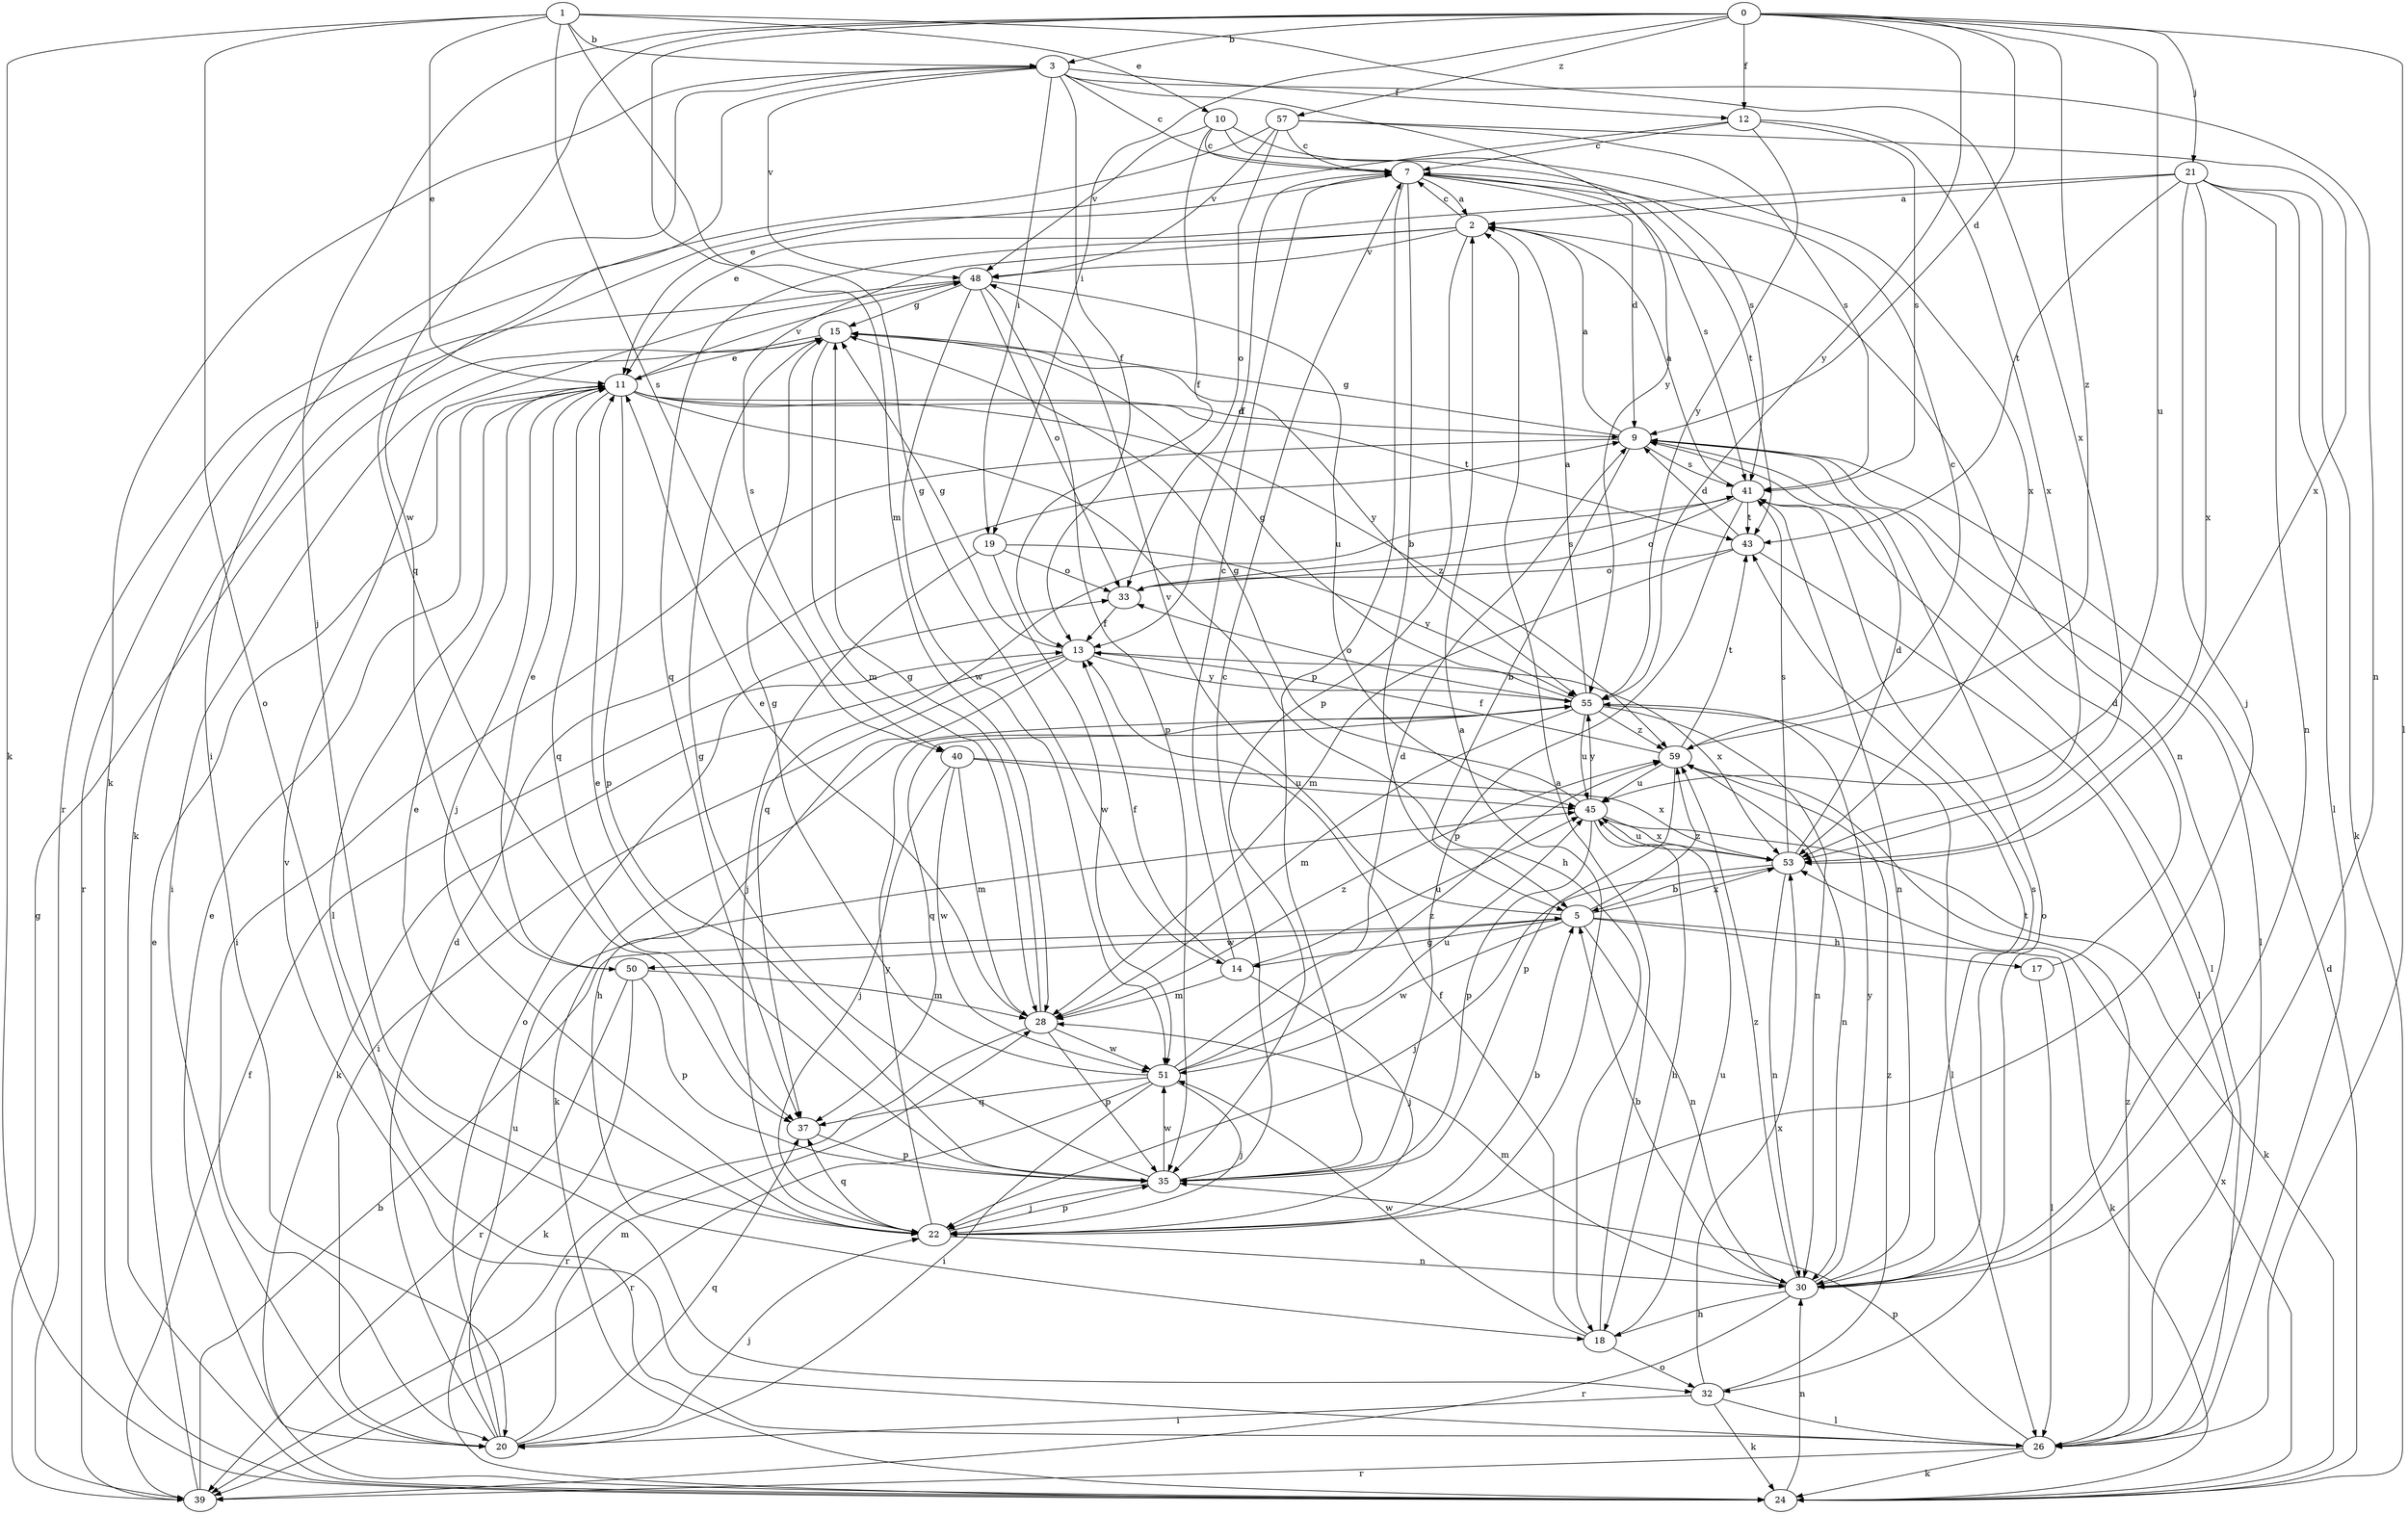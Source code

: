 strict digraph  {
0;
1;
2;
3;
5;
7;
9;
10;
11;
12;
13;
14;
15;
17;
18;
19;
20;
21;
22;
24;
26;
28;
30;
32;
33;
35;
37;
39;
40;
41;
43;
45;
48;
50;
51;
53;
55;
57;
59;
0 -> 3  [label=b];
0 -> 9  [label=d];
0 -> 12  [label=f];
0 -> 19  [label=i];
0 -> 21  [label=j];
0 -> 22  [label=j];
0 -> 26  [label=l];
0 -> 28  [label=m];
0 -> 37  [label=q];
0 -> 45  [label=u];
0 -> 55  [label=y];
0 -> 57  [label=z];
0 -> 59  [label=z];
1 -> 3  [label=b];
1 -> 10  [label=e];
1 -> 11  [label=e];
1 -> 14  [label=g];
1 -> 24  [label=k];
1 -> 32  [label=o];
1 -> 40  [label=s];
1 -> 53  [label=x];
2 -> 7  [label=c];
2 -> 30  [label=n];
2 -> 35  [label=p];
2 -> 37  [label=q];
2 -> 40  [label=s];
2 -> 48  [label=v];
3 -> 7  [label=c];
3 -> 12  [label=f];
3 -> 13  [label=f];
3 -> 19  [label=i];
3 -> 20  [label=i];
3 -> 24  [label=k];
3 -> 30  [label=n];
3 -> 48  [label=v];
3 -> 50  [label=w];
3 -> 55  [label=y];
5 -> 14  [label=g];
5 -> 17  [label=h];
5 -> 24  [label=k];
5 -> 30  [label=n];
5 -> 48  [label=v];
5 -> 50  [label=w];
5 -> 51  [label=w];
5 -> 53  [label=x];
5 -> 59  [label=z];
7 -> 2  [label=a];
7 -> 5  [label=b];
7 -> 9  [label=d];
7 -> 13  [label=f];
7 -> 24  [label=k];
7 -> 35  [label=p];
7 -> 41  [label=s];
7 -> 43  [label=t];
9 -> 2  [label=a];
9 -> 5  [label=b];
9 -> 15  [label=g];
9 -> 20  [label=i];
9 -> 26  [label=l];
9 -> 32  [label=o];
9 -> 41  [label=s];
10 -> 7  [label=c];
10 -> 13  [label=f];
10 -> 41  [label=s];
10 -> 48  [label=v];
10 -> 53  [label=x];
11 -> 9  [label=d];
11 -> 18  [label=h];
11 -> 22  [label=j];
11 -> 26  [label=l];
11 -> 35  [label=p];
11 -> 37  [label=q];
11 -> 43  [label=t];
11 -> 48  [label=v];
11 -> 59  [label=z];
12 -> 7  [label=c];
12 -> 11  [label=e];
12 -> 41  [label=s];
12 -> 53  [label=x];
12 -> 55  [label=y];
13 -> 15  [label=g];
13 -> 18  [label=h];
13 -> 20  [label=i];
13 -> 24  [label=k];
13 -> 53  [label=x];
13 -> 55  [label=y];
14 -> 7  [label=c];
14 -> 13  [label=f];
14 -> 22  [label=j];
14 -> 28  [label=m];
14 -> 45  [label=u];
15 -> 11  [label=e];
15 -> 20  [label=i];
15 -> 28  [label=m];
15 -> 55  [label=y];
17 -> 9  [label=d];
17 -> 26  [label=l];
18 -> 2  [label=a];
18 -> 13  [label=f];
18 -> 32  [label=o];
18 -> 45  [label=u];
18 -> 51  [label=w];
19 -> 22  [label=j];
19 -> 33  [label=o];
19 -> 51  [label=w];
19 -> 55  [label=y];
20 -> 9  [label=d];
20 -> 11  [label=e];
20 -> 22  [label=j];
20 -> 28  [label=m];
20 -> 33  [label=o];
20 -> 37  [label=q];
20 -> 45  [label=u];
21 -> 2  [label=a];
21 -> 11  [label=e];
21 -> 22  [label=j];
21 -> 24  [label=k];
21 -> 26  [label=l];
21 -> 30  [label=n];
21 -> 43  [label=t];
21 -> 53  [label=x];
22 -> 2  [label=a];
22 -> 5  [label=b];
22 -> 11  [label=e];
22 -> 30  [label=n];
22 -> 35  [label=p];
22 -> 37  [label=q];
22 -> 55  [label=y];
24 -> 9  [label=d];
24 -> 30  [label=n];
24 -> 53  [label=x];
26 -> 24  [label=k];
26 -> 35  [label=p];
26 -> 39  [label=r];
26 -> 48  [label=v];
26 -> 59  [label=z];
28 -> 11  [label=e];
28 -> 15  [label=g];
28 -> 35  [label=p];
28 -> 39  [label=r];
28 -> 51  [label=w];
28 -> 59  [label=z];
30 -> 5  [label=b];
30 -> 18  [label=h];
30 -> 28  [label=m];
30 -> 39  [label=r];
30 -> 41  [label=s];
30 -> 43  [label=t];
30 -> 55  [label=y];
30 -> 59  [label=z];
32 -> 20  [label=i];
32 -> 24  [label=k];
32 -> 26  [label=l];
32 -> 53  [label=x];
32 -> 59  [label=z];
33 -> 13  [label=f];
33 -> 41  [label=s];
35 -> 7  [label=c];
35 -> 11  [label=e];
35 -> 15  [label=g];
35 -> 22  [label=j];
35 -> 51  [label=w];
37 -> 35  [label=p];
39 -> 5  [label=b];
39 -> 11  [label=e];
39 -> 13  [label=f];
39 -> 15  [label=g];
40 -> 22  [label=j];
40 -> 28  [label=m];
40 -> 45  [label=u];
40 -> 51  [label=w];
40 -> 53  [label=x];
41 -> 2  [label=a];
41 -> 26  [label=l];
41 -> 30  [label=n];
41 -> 33  [label=o];
41 -> 35  [label=p];
41 -> 37  [label=q];
41 -> 43  [label=t];
43 -> 9  [label=d];
43 -> 26  [label=l];
43 -> 28  [label=m];
43 -> 33  [label=o];
45 -> 15  [label=g];
45 -> 18  [label=h];
45 -> 24  [label=k];
45 -> 35  [label=p];
45 -> 53  [label=x];
45 -> 55  [label=y];
48 -> 15  [label=g];
48 -> 33  [label=o];
48 -> 35  [label=p];
48 -> 39  [label=r];
48 -> 45  [label=u];
48 -> 51  [label=w];
50 -> 11  [label=e];
50 -> 24  [label=k];
50 -> 28  [label=m];
50 -> 35  [label=p];
50 -> 39  [label=r];
51 -> 9  [label=d];
51 -> 15  [label=g];
51 -> 20  [label=i];
51 -> 22  [label=j];
51 -> 37  [label=q];
51 -> 39  [label=r];
51 -> 45  [label=u];
51 -> 59  [label=z];
53 -> 5  [label=b];
53 -> 9  [label=d];
53 -> 22  [label=j];
53 -> 30  [label=n];
53 -> 41  [label=s];
53 -> 45  [label=u];
55 -> 2  [label=a];
55 -> 15  [label=g];
55 -> 24  [label=k];
55 -> 26  [label=l];
55 -> 28  [label=m];
55 -> 30  [label=n];
55 -> 33  [label=o];
55 -> 37  [label=q];
55 -> 45  [label=u];
55 -> 59  [label=z];
57 -> 7  [label=c];
57 -> 33  [label=o];
57 -> 39  [label=r];
57 -> 41  [label=s];
57 -> 48  [label=v];
57 -> 53  [label=x];
59 -> 7  [label=c];
59 -> 13  [label=f];
59 -> 30  [label=n];
59 -> 35  [label=p];
59 -> 43  [label=t];
59 -> 45  [label=u];
}
